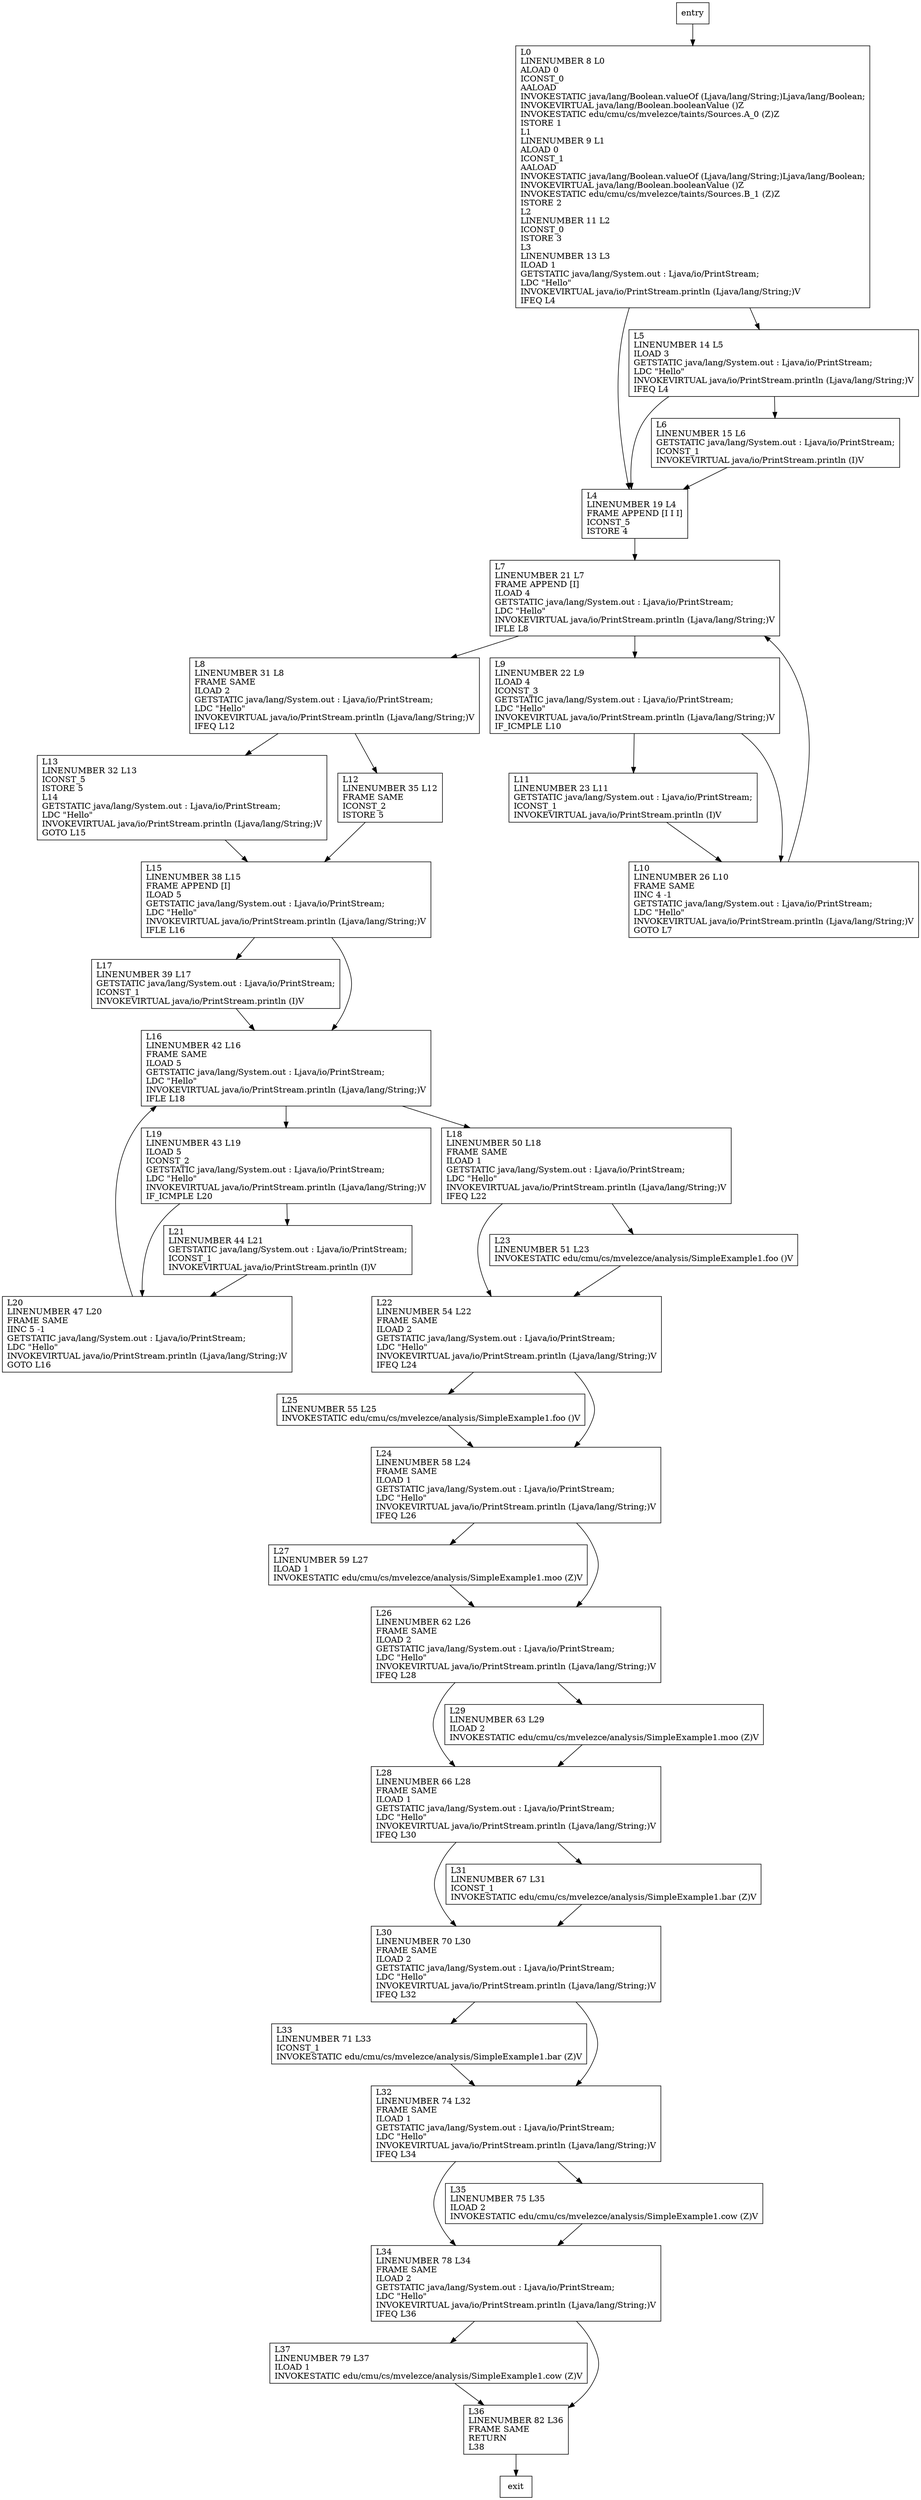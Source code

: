 digraph main {
node [shape=record];
1714113641 [label="L17\lLINENUMBER 39 L17\lGETSTATIC java/lang/System.out : Ljava/io/PrintStream;\lICONST_1\lINVOKEVIRTUAL java/io/PrintStream.println (I)V\l"];
850551034 [label="L7\lLINENUMBER 21 L7\lFRAME APPEND [I]\lILOAD 4\lGETSTATIC java/lang/System.out : Ljava/io/PrintStream;\lLDC \"Hello\"\lINVOKEVIRTUAL java/io/PrintStream.println (Ljava/lang/String;)V\lIFLE L8\l"];
687059528 [label="L4\lLINENUMBER 19 L4\lFRAME APPEND [I I I]\lICONST_5\lISTORE 4\l"];
1325144078 [label="L25\lLINENUMBER 55 L25\lINVOKESTATIC edu/cmu/cs/mvelezce/analysis/SimpleExample1.foo ()V\l"];
621300254 [label="L27\lLINENUMBER 59 L27\lILOAD 1\lINVOKESTATIC edu/cmu/cs/mvelezce/analysis/SimpleExample1.moo (Z)V\l"];
1833848849 [label="L8\lLINENUMBER 31 L8\lFRAME SAME\lILOAD 2\lGETSTATIC java/lang/System.out : Ljava/io/PrintStream;\lLDC \"Hello\"\lINVOKEVIRTUAL java/io/PrintStream.println (Ljava/lang/String;)V\lIFEQ L12\l"];
1898155970 [label="L19\lLINENUMBER 43 L19\lILOAD 5\lICONST_2\lGETSTATIC java/lang/System.out : Ljava/io/PrintStream;\lLDC \"Hello\"\lINVOKEVIRTUAL java/io/PrintStream.println (Ljava/lang/String;)V\lIF_ICMPLE L20\l"];
1740846921 [label="L13\lLINENUMBER 32 L13\lICONST_5\lISTORE 5\lL14\lGETSTATIC java/lang/System.out : Ljava/io/PrintStream;\lLDC \"Hello\"\lINVOKEVIRTUAL java/io/PrintStream.println (Ljava/lang/String;)V\lGOTO L15\l"];
379645464 [label="L20\lLINENUMBER 47 L20\lFRAME SAME\lIINC 5 -1\lGETSTATIC java/lang/System.out : Ljava/io/PrintStream;\lLDC \"Hello\"\lINVOKEVIRTUAL java/io/PrintStream.println (Ljava/lang/String;)V\lGOTO L16\l"];
1292838001 [label="L37\lLINENUMBER 79 L37\lILOAD 1\lINVOKESTATIC edu/cmu/cs/mvelezce/analysis/SimpleExample1.cow (Z)V\l"];
1432536094 [label="L34\lLINENUMBER 78 L34\lFRAME SAME\lILOAD 2\lGETSTATIC java/lang/System.out : Ljava/io/PrintStream;\lLDC \"Hello\"\lINVOKEVIRTUAL java/io/PrintStream.println (Ljava/lang/String;)V\lIFEQ L36\l"];
1606286799 [label="L22\lLINENUMBER 54 L22\lFRAME SAME\lILOAD 2\lGETSTATIC java/lang/System.out : Ljava/io/PrintStream;\lLDC \"Hello\"\lINVOKEVIRTUAL java/io/PrintStream.println (Ljava/lang/String;)V\lIFEQ L24\l"];
1910438136 [label="L30\lLINENUMBER 70 L30\lFRAME SAME\lILOAD 2\lGETSTATIC java/lang/System.out : Ljava/io/PrintStream;\lLDC \"Hello\"\lINVOKEVIRTUAL java/io/PrintStream.println (Ljava/lang/String;)V\lIFEQ L32\l"];
2119891622 [label="L0\lLINENUMBER 8 L0\lALOAD 0\lICONST_0\lAALOAD\lINVOKESTATIC java/lang/Boolean.valueOf (Ljava/lang/String;)Ljava/lang/Boolean;\lINVOKEVIRTUAL java/lang/Boolean.booleanValue ()Z\lINVOKESTATIC edu/cmu/cs/mvelezce/taints/Sources.A_0 (Z)Z\lISTORE 1\lL1\lLINENUMBER 9 L1\lALOAD 0\lICONST_1\lAALOAD\lINVOKESTATIC java/lang/Boolean.valueOf (Ljava/lang/String;)Ljava/lang/Boolean;\lINVOKEVIRTUAL java/lang/Boolean.booleanValue ()Z\lINVOKESTATIC edu/cmu/cs/mvelezce/taints/Sources.B_1 (Z)Z\lISTORE 2\lL2\lLINENUMBER 11 L2\lICONST_0\lISTORE 3\lL3\lLINENUMBER 13 L3\lILOAD 1\lGETSTATIC java/lang/System.out : Ljava/io/PrintStream;\lLDC \"Hello\"\lINVOKEVIRTUAL java/io/PrintStream.println (Ljava/lang/String;)V\lIFEQ L4\l"];
1296456465 [label="L33\lLINENUMBER 71 L33\lICONST_1\lINVOKESTATIC edu/cmu/cs/mvelezce/analysis/SimpleExample1.bar (Z)V\l"];
1478150312 [label="L9\lLINENUMBER 22 L9\lILOAD 4\lICONST_3\lGETSTATIC java/lang/System.out : Ljava/io/PrintStream;\lLDC \"Hello\"\lINVOKEVIRTUAL java/io/PrintStream.println (Ljava/lang/String;)V\lIF_ICMPLE L10\l"];
1006227006 [label="L28\lLINENUMBER 66 L28\lFRAME SAME\lILOAD 1\lGETSTATIC java/lang/System.out : Ljava/io/PrintStream;\lLDC \"Hello\"\lINVOKEVIRTUAL java/io/PrintStream.println (Ljava/lang/String;)V\lIFEQ L30\l"];
359368949 [label="L26\lLINENUMBER 62 L26\lFRAME SAME\lILOAD 2\lGETSTATIC java/lang/System.out : Ljava/io/PrintStream;\lLDC \"Hello\"\lINVOKEVIRTUAL java/io/PrintStream.println (Ljava/lang/String;)V\lIFEQ L28\l"];
454305524 [label="L6\lLINENUMBER 15 L6\lGETSTATIC java/lang/System.out : Ljava/io/PrintStream;\lICONST_1\lINVOKEVIRTUAL java/io/PrintStream.println (I)V\l"];
1030684756 [label="L21\lLINENUMBER 44 L21\lGETSTATIC java/lang/System.out : Ljava/io/PrintStream;\lICONST_1\lINVOKEVIRTUAL java/io/PrintStream.println (I)V\l"];
1348453796 [label="L23\lLINENUMBER 51 L23\lINVOKESTATIC edu/cmu/cs/mvelezce/analysis/SimpleExample1.foo ()V\l"];
1409154977 [label="L32\lLINENUMBER 74 L32\lFRAME SAME\lILOAD 1\lGETSTATIC java/lang/System.out : Ljava/io/PrintStream;\lLDC \"Hello\"\lINVOKEVIRTUAL java/io/PrintStream.println (Ljava/lang/String;)V\lIFEQ L34\l"];
1671507048 [label="L5\lLINENUMBER 14 L5\lILOAD 3\lGETSTATIC java/lang/System.out : Ljava/io/PrintStream;\lLDC \"Hello\"\lINVOKEVIRTUAL java/io/PrintStream.println (Ljava/lang/String;)V\lIFEQ L4\l"];
263885523 [label="L15\lLINENUMBER 38 L15\lFRAME APPEND [I]\lILOAD 5\lGETSTATIC java/lang/System.out : Ljava/io/PrintStream;\lLDC \"Hello\"\lINVOKEVIRTUAL java/io/PrintStream.println (Ljava/lang/String;)V\lIFLE L16\l"];
710190911 [label="L18\lLINENUMBER 50 L18\lFRAME SAME\lILOAD 1\lGETSTATIC java/lang/System.out : Ljava/io/PrintStream;\lLDC \"Hello\"\lINVOKEVIRTUAL java/io/PrintStream.println (Ljava/lang/String;)V\lIFEQ L22\l"];
1473771722 [label="L11\lLINENUMBER 23 L11\lGETSTATIC java/lang/System.out : Ljava/io/PrintStream;\lICONST_1\lINVOKEVIRTUAL java/io/PrintStream.println (I)V\l"];
262445056 [label="L16\lLINENUMBER 42 L16\lFRAME SAME\lILOAD 5\lGETSTATIC java/lang/System.out : Ljava/io/PrintStream;\lLDC \"Hello\"\lINVOKEVIRTUAL java/io/PrintStream.println (Ljava/lang/String;)V\lIFLE L18\l"];
943454742 [label="L31\lLINENUMBER 67 L31\lICONST_1\lINVOKESTATIC edu/cmu/cs/mvelezce/analysis/SimpleExample1.bar (Z)V\l"];
1899223686 [label="L36\lLINENUMBER 82 L36\lFRAME SAME\lRETURN\lL38\l"];
854487022 [label="L35\lLINENUMBER 75 L35\lILOAD 2\lINVOKESTATIC edu/cmu/cs/mvelezce/analysis/SimpleExample1.cow (Z)V\l"];
2014461570 [label="L12\lLINENUMBER 35 L12\lFRAME SAME\lICONST_2\lISTORE 5\l"];
375457936 [label="L29\lLINENUMBER 63 L29\lILOAD 2\lINVOKESTATIC edu/cmu/cs/mvelezce/analysis/SimpleExample1.moo (Z)V\l"];
1992550266 [label="L10\lLINENUMBER 26 L10\lFRAME SAME\lIINC 4 -1\lGETSTATIC java/lang/System.out : Ljava/io/PrintStream;\lLDC \"Hello\"\lINVOKEVIRTUAL java/io/PrintStream.println (Ljava/lang/String;)V\lGOTO L7\l"];
198499365 [label="L24\lLINENUMBER 58 L24\lFRAME SAME\lILOAD 1\lGETSTATIC java/lang/System.out : Ljava/io/PrintStream;\lLDC \"Hello\"\lINVOKEVIRTUAL java/io/PrintStream.println (Ljava/lang/String;)V\lIFEQ L26\l"];
entry;
exit;
1714113641 -> 262445056;
850551034 -> 1478150312;
850551034 -> 1833848849;
687059528 -> 850551034;
1325144078 -> 198499365;
621300254 -> 359368949;
1833848849 -> 1740846921;
1833848849 -> 2014461570;
1898155970 -> 379645464;
1898155970 -> 1030684756;
1740846921 -> 263885523;
379645464 -> 262445056;
1292838001 -> 1899223686;
1432536094 -> 1899223686;
1432536094 -> 1292838001;
1606286799 -> 1325144078;
1606286799 -> 198499365;
1910438136 -> 1409154977;
1910438136 -> 1296456465;
2119891622 -> 1671507048;
2119891622 -> 687059528;
1296456465 -> 1409154977;
1478150312 -> 1473771722;
1478150312 -> 1992550266;
1006227006 -> 1910438136;
1006227006 -> 943454742;
359368949 -> 375457936;
359368949 -> 1006227006;
454305524 -> 687059528;
1030684756 -> 379645464;
1348453796 -> 1606286799;
1409154977 -> 854487022;
1409154977 -> 1432536094;
1671507048 -> 687059528;
1671507048 -> 454305524;
263885523 -> 1714113641;
263885523 -> 262445056;
710190911 -> 1348453796;
710190911 -> 1606286799;
1473771722 -> 1992550266;
262445056 -> 710190911;
262445056 -> 1898155970;
943454742 -> 1910438136;
1899223686 -> exit;
entry -> 2119891622;
854487022 -> 1432536094;
2014461570 -> 263885523;
375457936 -> 1006227006;
1992550266 -> 850551034;
198499365 -> 621300254;
198499365 -> 359368949;
}

